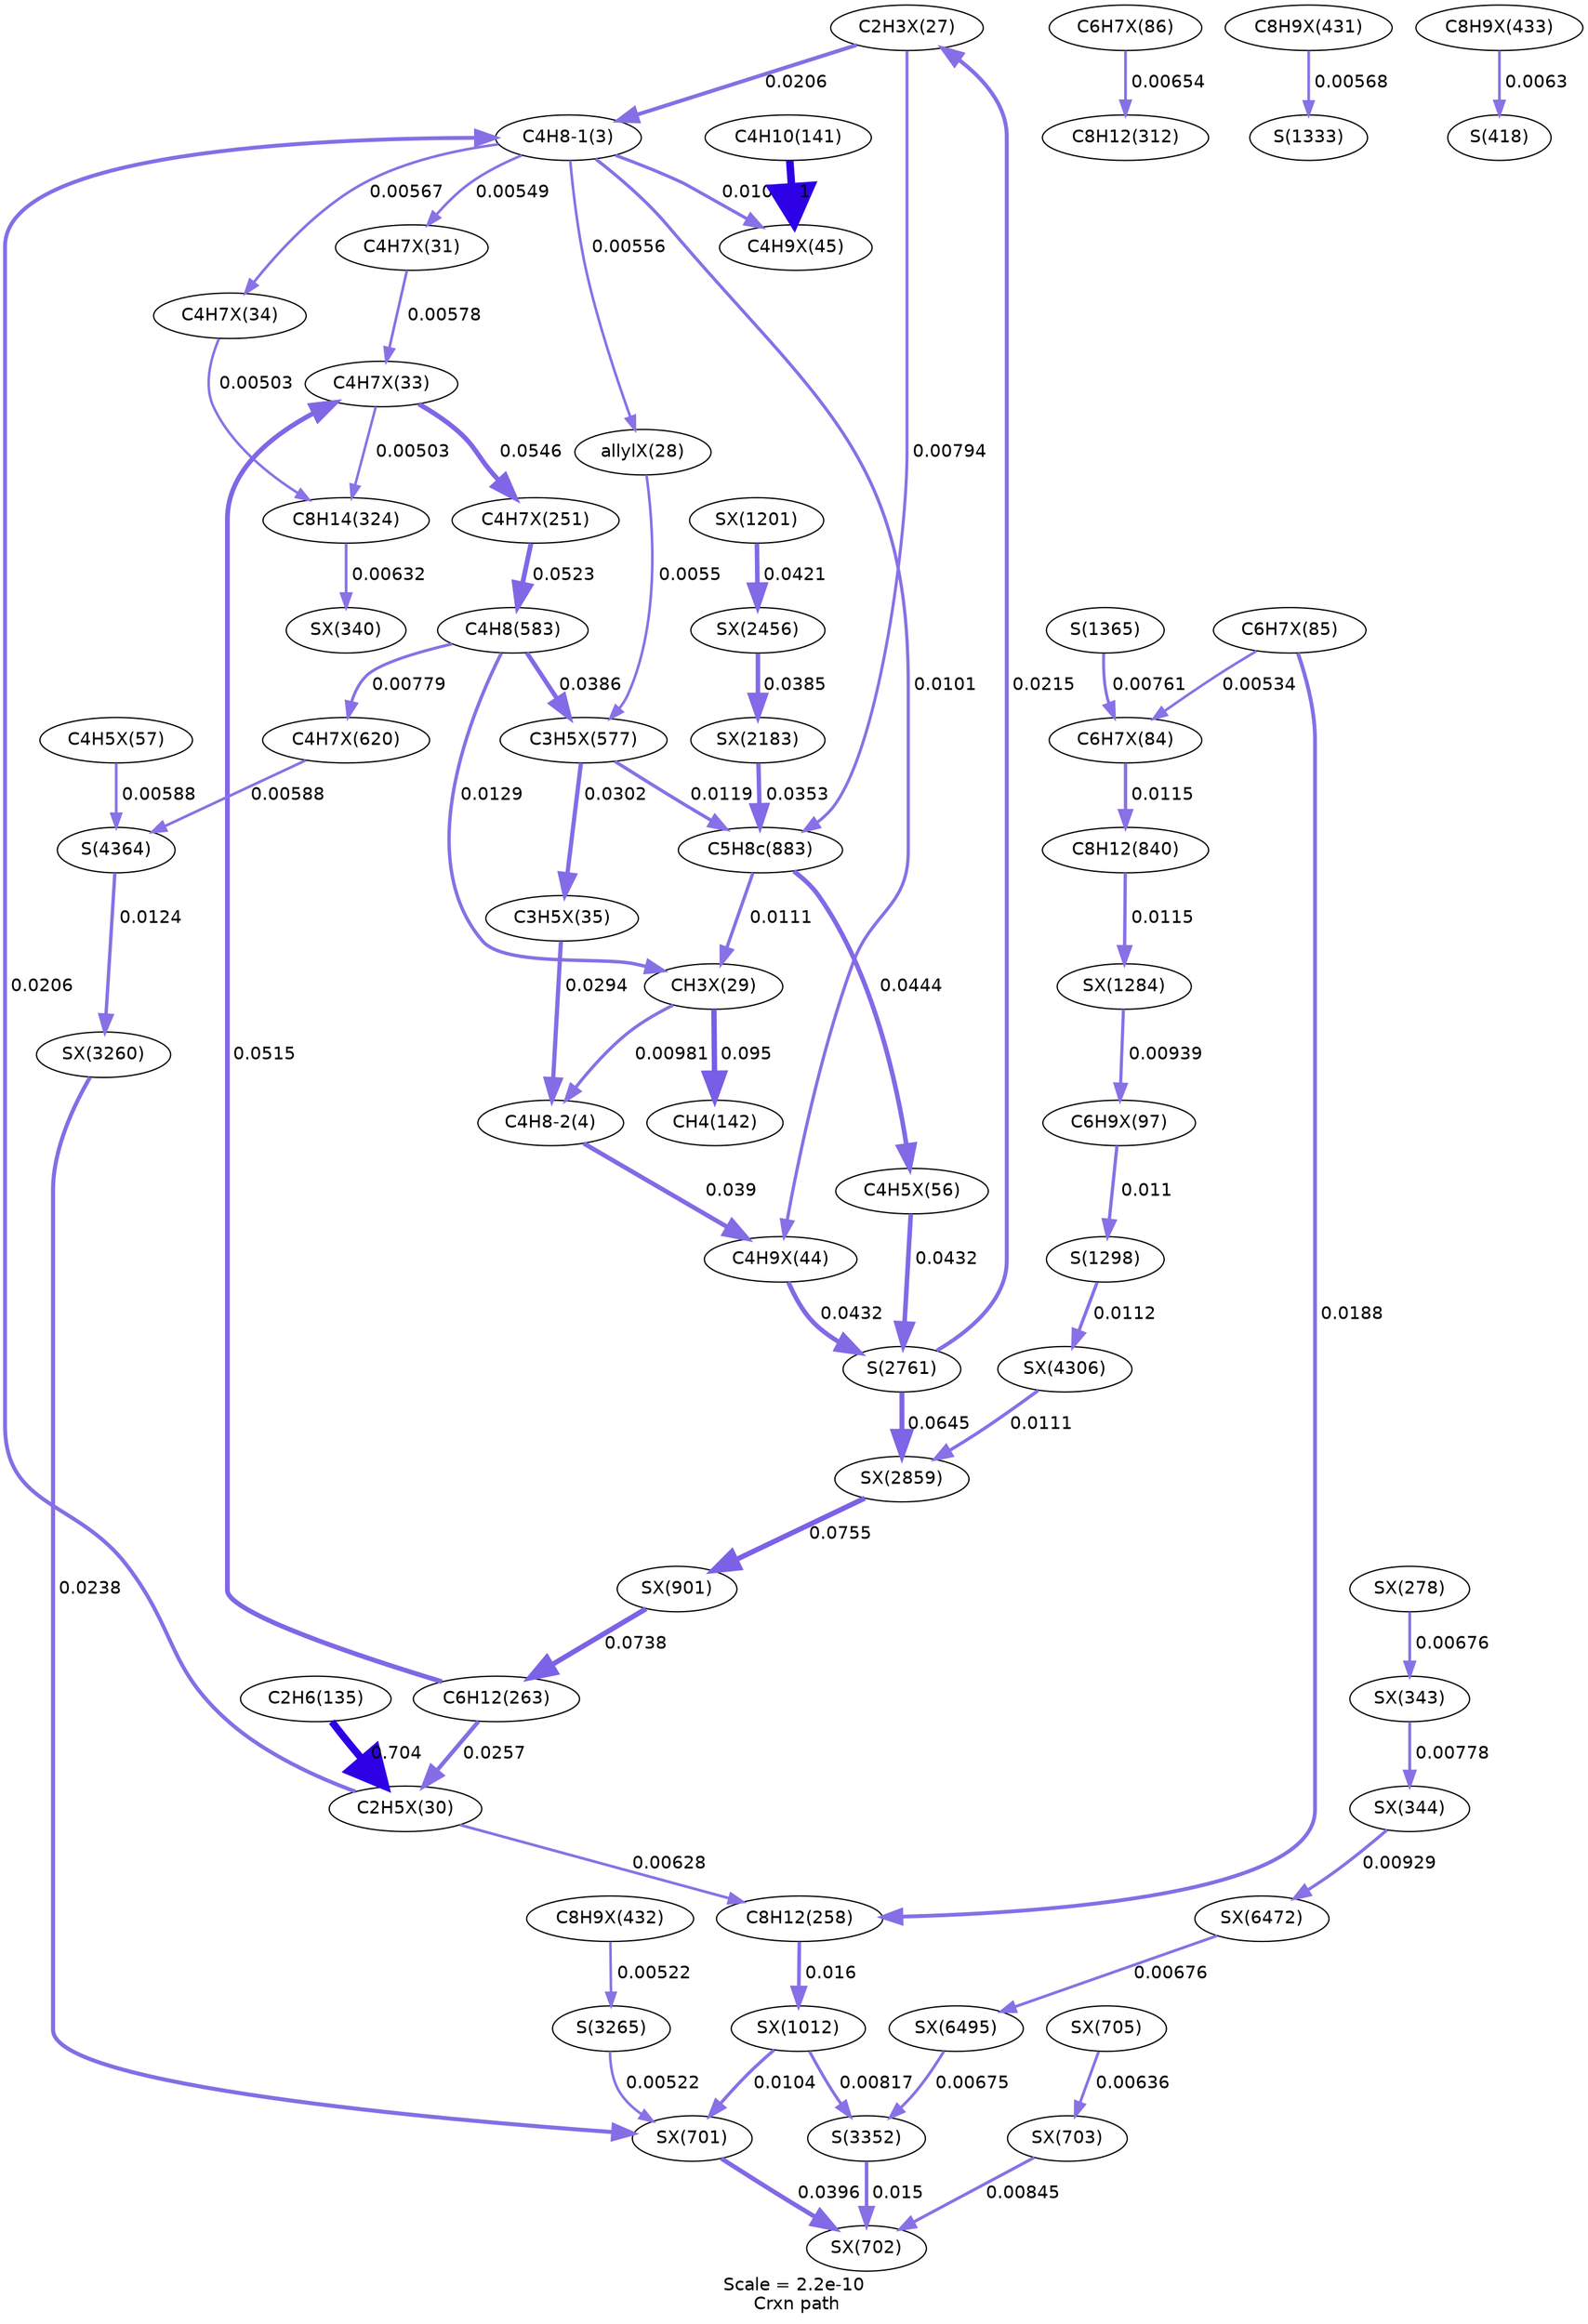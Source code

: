 digraph reaction_paths {
center=1;
s63 -> s6[fontname="Helvetica", style="setlinewidth(3.07)", arrowsize=1.53, color="0.7, 0.521, 0.9"
, label=" 0.0206"];
s63 -> s37[fontname="Helvetica", style="setlinewidth(2.35)", arrowsize=1.17, color="0.7, 0.508, 0.9"
, label=" 0.00794"];
s49 -> s63[fontname="Helvetica", style="setlinewidth(3.1)", arrowsize=1.55, color="0.7, 0.522, 0.9"
, label=" 0.0215"];
s75 -> s53[fontname="Helvetica", style="setlinewidth(2.12)", arrowsize=1.06, color="0.7, 0.506, 0.9"
, label=" 0.00588"];
s37 -> s74[fontname="Helvetica", style="setlinewidth(3.65)", arrowsize=1.82, color="0.7, 0.544, 0.9"
, label=" 0.0444"];
s74 -> s49[fontname="Helvetica", style="setlinewidth(3.63)", arrowsize=1.81, color="0.7, 0.543, 0.9"
, label=" 0.0432"];
s66 -> s6[fontname="Helvetica", style="setlinewidth(3.07)", arrowsize=1.53, color="0.7, 0.521, 0.9"
, label=" 0.0206"];
s6 -> s67[fontname="Helvetica", style="setlinewidth(2.07)", arrowsize=1.04, color="0.7, 0.505, 0.9"
, label=" 0.00549"];
s6 -> s70[fontname="Helvetica", style="setlinewidth(2.09)", arrowsize=1.05, color="0.7, 0.506, 0.9"
, label=" 0.00567"];
s6 -> s64[fontname="Helvetica", style="setlinewidth(2.08)", arrowsize=1.04, color="0.7, 0.506, 0.9"
, label=" 0.00556"];
s6 -> s72[fontname="Helvetica", style="setlinewidth(2.53)", arrowsize=1.27, color="0.7, 0.51, 0.9"
, label=" 0.0101"];
s6 -> s73[fontname="Helvetica", style="setlinewidth(2.53)", arrowsize=1.27, color="0.7, 0.51, 0.9"
, label=" 0.0101"];
s14 -> s66[fontname="Helvetica", style="setlinewidth(5.74)", arrowsize=2.87, color="0.7, 1.2, 0.9"
, label=" 0.704"];
s66 -> s23[fontname="Helvetica", style="setlinewidth(2.17)", arrowsize=1.09, color="0.7, 0.506, 0.9"
, label=" 0.00628"];
s24 -> s66[fontname="Helvetica", style="setlinewidth(3.24)", arrowsize=1.62, color="0.7, 0.526, 0.9"
, label=" 0.0257"];
s67 -> s69[fontname="Helvetica", style="setlinewidth(2.11)", arrowsize=1.05, color="0.7, 0.506, 0.9"
, label=" 0.00578"];
s69 -> s28[fontname="Helvetica", style="setlinewidth(2)", arrowsize=1, color="0.7, 0.505, 0.9"
, label=" 0.00503"];
s69 -> s96[fontname="Helvetica", style="setlinewidth(3.8)", arrowsize=1.9, color="0.7, 0.555, 0.9"
, label=" 0.0546"];
s24 -> s69[fontname="Helvetica", style="setlinewidth(3.76)", arrowsize=1.88, color="0.7, 0.551, 0.9"
, label=" 0.0515"];
s70 -> s28[fontname="Helvetica", style="setlinewidth(2)", arrowsize=1, color="0.7, 0.505, 0.9"
, label=" 0.00503"];
s28 -> s100[fontname="Helvetica", style="setlinewidth(2.18)", arrowsize=1.09, color="0.7, 0.506, 0.9"
, label=" 0.00632"];
s81 -> s26[fontname="Helvetica", style="setlinewidth(2.2)", arrowsize=1.1, color="0.7, 0.507, 0.9"
, label=" 0.00654"];
s96 -> s33[fontname="Helvetica", style="setlinewidth(3.77)", arrowsize=1.89, color="0.7, 0.552, 0.9"
, label=" 0.0523"];
s33 -> s65[fontname="Helvetica", style="setlinewidth(2.71)", arrowsize=1.36, color="0.7, 0.513, 0.9"
, label=" 0.0129"];
s33 -> s115[fontname="Helvetica", style="setlinewidth(3.54)", arrowsize=1.77, color="0.7, 0.539, 0.9"
, label=" 0.0386"];
s33 -> s116[fontname="Helvetica", style="setlinewidth(2.33)", arrowsize=1.17, color="0.7, 0.508, 0.9"
, label=" 0.00779"];
s80 -> s79[fontname="Helvetica", style="setlinewidth(2.05)", arrowsize=1.03, color="0.7, 0.505, 0.9"
, label=" 0.00534"];
s80 -> s23[fontname="Helvetica", style="setlinewidth(3)", arrowsize=1.5, color="0.7, 0.519, 0.9"
, label=" 0.0188"];
s79 -> s36[fontname="Helvetica", style="setlinewidth(2.63)", arrowsize=1.31, color="0.7, 0.512, 0.9"
, label=" 0.0115"];
s42 -> s79[fontname="Helvetica", style="setlinewidth(2.32)", arrowsize=1.16, color="0.7, 0.508, 0.9"
, label=" 0.00761"];
s23 -> s127[fontname="Helvetica", style="setlinewidth(2.88)", arrowsize=1.44, color="0.7, 0.516, 0.9"
, label=" 0.016"];
s134 -> s82[fontname="Helvetica", style="setlinewidth(2.48)", arrowsize=1.24, color="0.7, 0.509, 0.9"
, label=" 0.00939"];
s82 -> s39[fontname="Helvetica", style="setlinewidth(2.59)", arrowsize=1.3, color="0.7, 0.511, 0.9"
, label=" 0.011"];
s36 -> s134[fontname="Helvetica", style="setlinewidth(2.63)", arrowsize=1.32, color="0.7, 0.512, 0.9"
, label=" 0.0115"];
s65 -> s18[fontname="Helvetica", style="setlinewidth(4.22)", arrowsize=2.11, color="0.7, 0.595, 0.9"
, label=" 0.095"];
s37 -> s65[fontname="Helvetica", style="setlinewidth(2.6)", arrowsize=1.3, color="0.7, 0.511, 0.9"
, label=" 0.0111"];
s65 -> s7[fontname="Helvetica", style="setlinewidth(2.51)", arrowsize=1.25, color="0.7, 0.51, 0.9"
, label=" 0.00981"];
s64 -> s115[fontname="Helvetica", style="setlinewidth(2.07)", arrowsize=1.04, color="0.7, 0.506, 0.9"
, label=" 0.0055"];
s115 -> s37[fontname="Helvetica", style="setlinewidth(2.66)", arrowsize=1.33, color="0.7, 0.512, 0.9"
, label=" 0.0119"];
s115 -> s71[fontname="Helvetica", style="setlinewidth(3.36)", arrowsize=1.68, color="0.7, 0.53, 0.9"
, label=" 0.0302"];
s140 -> s37[fontname="Helvetica", style="setlinewidth(3.47)", arrowsize=1.74, color="0.7, 0.535, 0.9"
, label=" 0.0353"];
s71 -> s7[fontname="Helvetica", style="setlinewidth(3.34)", arrowsize=1.67, color="0.7, 0.529, 0.9"
, label=" 0.0294"];
s7 -> s72[fontname="Helvetica", style="setlinewidth(3.55)", arrowsize=1.78, color="0.7, 0.539, 0.9"
, label=" 0.039"];
s125 -> s24[fontname="Helvetica", style="setlinewidth(4.03)", arrowsize=2.02, color="0.7, 0.574, 0.9"
, label=" 0.0738"];
s72 -> s49[fontname="Helvetica", style="setlinewidth(3.63)", arrowsize=1.81, color="0.7, 0.543, 0.9"
, label=" 0.0432"];
s49 -> s143[fontname="Helvetica", style="setlinewidth(3.93)", arrowsize=1.97, color="0.7, 0.565, 0.9"
, label=" 0.0645"];
s17 -> s73[fontname="Helvetica", style="setlinewidth(6)", arrowsize=3, color="0.7, 1.5, 0.9"
, label=" 1"];
s50 -> s117[fontname="Helvetica", style="setlinewidth(2.03)", arrowsize=1.02, color="0.7, 0.505, 0.9"
, label=" 0.00522"];
s127 -> s117[fontname="Helvetica", style="setlinewidth(2.56)", arrowsize=1.28, color="0.7, 0.51, 0.9"
, label=" 0.0104"];
s117 -> s118[fontname="Helvetica", style="setlinewidth(3.56)", arrowsize=1.78, color="0.7, 0.54, 0.9"
, label=" 0.0396"];
s145 -> s117[fontname="Helvetica", style="setlinewidth(3.18)", arrowsize=1.59, color="0.7, 0.524, 0.9"
, label=" 0.0238"];
s106 -> s50[fontname="Helvetica", style="setlinewidth(2.03)", arrowsize=1.02, color="0.7, 0.505, 0.9"
, label=" 0.00522"];
s127 -> s51[fontname="Helvetica", style="setlinewidth(2.37)", arrowsize=1.19, color="0.7, 0.508, 0.9"
, label=" 0.00817"];
s105 -> s40[fontname="Helvetica", style="setlinewidth(2.1)", arrowsize=1.05, color="0.7, 0.506, 0.9"
, label=" 0.00568"];
s107 -> s30[fontname="Helvetica", style="setlinewidth(2.17)", arrowsize=1.09, color="0.7, 0.506, 0.9"
, label=" 0.0063"];
s119 -> s118[fontname="Helvetica", style="setlinewidth(2.4)", arrowsize=1.2, color="0.7, 0.508, 0.9"
, label=" 0.00845"];
s51 -> s118[fontname="Helvetica", style="setlinewidth(2.83)", arrowsize=1.41, color="0.7, 0.515, 0.9"
, label=" 0.015"];
s120 -> s119[fontname="Helvetica", style="setlinewidth(2.18)", arrowsize=1.09, color="0.7, 0.506, 0.9"
, label=" 0.00636"];
s143 -> s125[fontname="Helvetica", style="setlinewidth(4.05)", arrowsize=2.02, color="0.7, 0.575, 0.9"
, label=" 0.0755"];
s150 -> s143[fontname="Helvetica", style="setlinewidth(2.6)", arrowsize=1.3, color="0.7, 0.511, 0.9"
, label=" 0.0111"];
s116 -> s53[fontname="Helvetica", style="setlinewidth(2.12)", arrowsize=1.06, color="0.7, 0.506, 0.9"
, label=" 0.00588"];
s53 -> s145[fontname="Helvetica", style="setlinewidth(2.68)", arrowsize=1.34, color="0.7, 0.512, 0.9"
, label=" 0.0124"];
s129 -> s141[fontname="Helvetica", style="setlinewidth(3.61)", arrowsize=1.8, color="0.7, 0.542, 0.9"
, label=" 0.0421"];
s141 -> s140[fontname="Helvetica", style="setlinewidth(3.54)", arrowsize=1.77, color="0.7, 0.539, 0.9"
, label=" 0.0385"];
s39 -> s150[fontname="Helvetica", style="setlinewidth(2.61)", arrowsize=1.3, color="0.7, 0.511, 0.9"
, label=" 0.0112"];
s98 -> s102[fontname="Helvetica", style="setlinewidth(2.23)", arrowsize=1.11, color="0.7, 0.507, 0.9"
, label=" 0.00676"];
s102 -> s103[fontname="Helvetica", style="setlinewidth(2.33)", arrowsize=1.17, color="0.7, 0.508, 0.9"
, label=" 0.00778"];
s103 -> s153[fontname="Helvetica", style="setlinewidth(2.47)", arrowsize=1.23, color="0.7, 0.509, 0.9"
, label=" 0.00929"];
s153 -> s154[fontname="Helvetica", style="setlinewidth(2.23)", arrowsize=1.11, color="0.7, 0.507, 0.9"
, label=" 0.00676"];
s154 -> s51[fontname="Helvetica", style="setlinewidth(2.23)", arrowsize=1.11, color="0.7, 0.507, 0.9"
, label=" 0.00675"];
s6 [ fontname="Helvetica", label="C4H8-1(3)"];
s7 [ fontname="Helvetica", label="C4H8-2(4)"];
s14 [ fontname="Helvetica", label="C2H6(135)"];
s17 [ fontname="Helvetica", label="C4H10(141)"];
s18 [ fontname="Helvetica", label="CH4(142)"];
s23 [ fontname="Helvetica", label="C8H12(258)"];
s24 [ fontname="Helvetica", label="C6H12(263)"];
s26 [ fontname="Helvetica", label="C8H12(312)"];
s28 [ fontname="Helvetica", label="C8H14(324)"];
s30 [ fontname="Helvetica", label="S(418)"];
s33 [ fontname="Helvetica", label="C4H8(583)"];
s36 [ fontname="Helvetica", label="C8H12(840)"];
s37 [ fontname="Helvetica", label="C5H8c(883)"];
s39 [ fontname="Helvetica", label="S(1298)"];
s40 [ fontname="Helvetica", label="S(1333)"];
s42 [ fontname="Helvetica", label="S(1365)"];
s49 [ fontname="Helvetica", label="S(2761)"];
s50 [ fontname="Helvetica", label="S(3265)"];
s51 [ fontname="Helvetica", label="S(3352)"];
s53 [ fontname="Helvetica", label="S(4364)"];
s63 [ fontname="Helvetica", label="C2H3X(27)"];
s64 [ fontname="Helvetica", label="allylX(28)"];
s65 [ fontname="Helvetica", label="CH3X(29)"];
s66 [ fontname="Helvetica", label="C2H5X(30)"];
s67 [ fontname="Helvetica", label="C4H7X(31)"];
s69 [ fontname="Helvetica", label="C4H7X(33)"];
s70 [ fontname="Helvetica", label="C4H7X(34)"];
s71 [ fontname="Helvetica", label="C3H5X(35)"];
s72 [ fontname="Helvetica", label="C4H9X(44)"];
s73 [ fontname="Helvetica", label="C4H9X(45)"];
s74 [ fontname="Helvetica", label="C4H5X(56)"];
s75 [ fontname="Helvetica", label="C4H5X(57)"];
s79 [ fontname="Helvetica", label="C6H7X(84)"];
s80 [ fontname="Helvetica", label="C6H7X(85)"];
s81 [ fontname="Helvetica", label="C6H7X(86)"];
s82 [ fontname="Helvetica", label="C6H9X(97)"];
s96 [ fontname="Helvetica", label="C4H7X(251)"];
s98 [ fontname="Helvetica", label="SX(278)"];
s100 [ fontname="Helvetica", label="SX(340)"];
s102 [ fontname="Helvetica", label="SX(343)"];
s103 [ fontname="Helvetica", label="SX(344)"];
s105 [ fontname="Helvetica", label="C8H9X(431)"];
s106 [ fontname="Helvetica", label="C8H9X(432)"];
s107 [ fontname="Helvetica", label="C8H9X(433)"];
s115 [ fontname="Helvetica", label="C3H5X(577)"];
s116 [ fontname="Helvetica", label="C4H7X(620)"];
s117 [ fontname="Helvetica", label="SX(701)"];
s118 [ fontname="Helvetica", label="SX(702)"];
s119 [ fontname="Helvetica", label="SX(703)"];
s120 [ fontname="Helvetica", label="SX(705)"];
s125 [ fontname="Helvetica", label="SX(901)"];
s127 [ fontname="Helvetica", label="SX(1012)"];
s129 [ fontname="Helvetica", label="SX(1201)"];
s134 [ fontname="Helvetica", label="SX(1284)"];
s140 [ fontname="Helvetica", label="SX(2183)"];
s141 [ fontname="Helvetica", label="SX(2456)"];
s143 [ fontname="Helvetica", label="SX(2859)"];
s145 [ fontname="Helvetica", label="SX(3260)"];
s150 [ fontname="Helvetica", label="SX(4306)"];
s153 [ fontname="Helvetica", label="SX(6472)"];
s154 [ fontname="Helvetica", label="SX(6495)"];
 label = "Scale = 2.2e-10\l Crxn path";
 fontname = "Helvetica";
}
